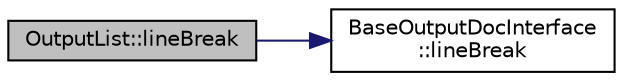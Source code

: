 digraph "OutputList::lineBreak"
{
 // LATEX_PDF_SIZE
  edge [fontname="Helvetica",fontsize="10",labelfontname="Helvetica",labelfontsize="10"];
  node [fontname="Helvetica",fontsize="10",shape=record];
  rankdir="LR";
  Node1 [label="OutputList::lineBreak",height=0.2,width=0.4,color="black", fillcolor="grey75", style="filled", fontcolor="black",tooltip=" "];
  Node1 -> Node2 [color="midnightblue",fontsize="10",style="solid",fontname="Helvetica"];
  Node2 [label="BaseOutputDocInterface\l::lineBreak",height=0.2,width=0.4,color="black", fillcolor="white", style="filled",URL="$classBaseOutputDocInterface.html#ae4b641d1d40e6c01ba2f303f0189b592",tooltip=" "];
}
